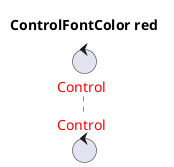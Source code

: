 @startuml
'!include ../../../plantuml-styles/plantuml-ae-skinparam-ex.iuml

skinparam ControlFontColor red

title ControlFontColor red

control Control 
@enduml